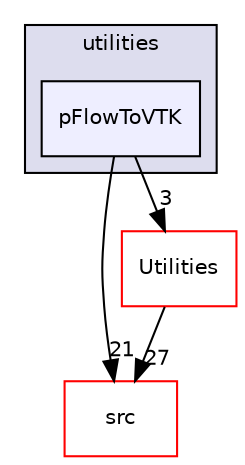 digraph "utilities/pFlowToVTK" {
  compound=true
  node [ fontsize="10", fontname="Helvetica"];
  edge [ labelfontsize="10", labelfontname="Helvetica"];
  subgraph clusterdir_df38b2a5d584e0f6066b4518b95c638b {
    graph [ bgcolor="#ddddee", pencolor="black", label="utilities" fontname="Helvetica", fontsize="10", URL="dir_df38b2a5d584e0f6066b4518b95c638b.html"]
  dir_db0578c2b13d6db53da70c631a86c928 [shape=box, label="pFlowToVTK", style="filled", fillcolor="#eeeeff", pencolor="black", URL="dir_db0578c2b13d6db53da70c631a86c928.html"];
  }
  dir_68267d1309a1af8e8297ef4c3efbcdba [shape=box label="src" fillcolor="white" style="filled" color="red" URL="dir_68267d1309a1af8e8297ef4c3efbcdba.html"];
  dir_a6e08d71479fa323a1b05a998d2f3920 [shape=box label="Utilities" fillcolor="white" style="filled" color="red" URL="dir_a6e08d71479fa323a1b05a998d2f3920.html"];
  dir_db0578c2b13d6db53da70c631a86c928->dir_68267d1309a1af8e8297ef4c3efbcdba [headlabel="21", labeldistance=1.5 headhref="dir_000190_000007.html"];
  dir_db0578c2b13d6db53da70c631a86c928->dir_a6e08d71479fa323a1b05a998d2f3920 [headlabel="3", labeldistance=1.5 headhref="dir_000190_000192.html"];
  dir_a6e08d71479fa323a1b05a998d2f3920->dir_68267d1309a1af8e8297ef4c3efbcdba [headlabel="27", labeldistance=1.5 headhref="dir_000192_000007.html"];
}

